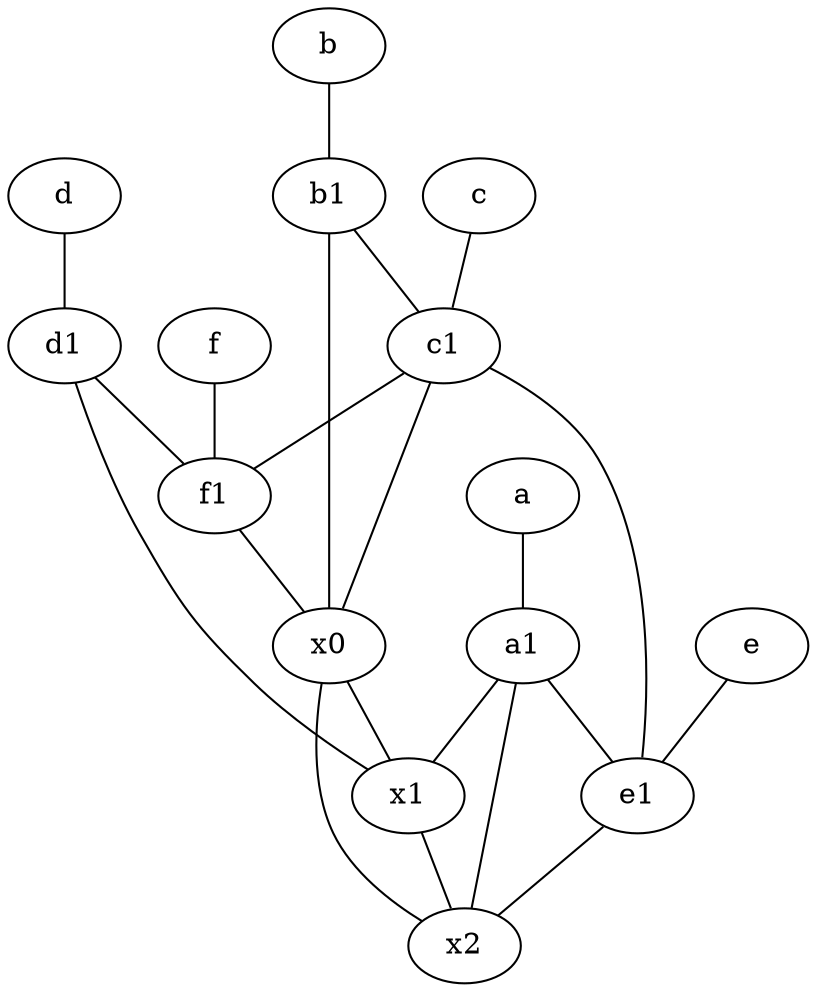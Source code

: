 graph {
	node [labelfontsize=50]
	e [labelfontsize=50 pos="7,9!"]
	x1 [labelfontsize=50]
	b1 [labelfontsize=50 pos="9,4!"]
	f [labelfontsize=50 pos="3,9!"]
	d1 [labelfontsize=50 pos="3,5!"]
	c1 [labelfontsize=50 pos="4.5,3!"]
	a1 [labelfontsize=50 pos="8,3!"]
	e1 [labelfontsize=50 pos="7,7!"]
	x2 [labelfontsize=50]
	x0 [labelfontsize=50]
	c [labelfontsize=50 pos="4.5,2!"]
	d [labelfontsize=50 pos="2,5!"]
	f1 [labelfontsize=50 pos="3,8!"]
	a [labelfontsize=50 pos="8,2!"]
	b [labelfontsize=50 pos="10,4!"]
	c1 -- x0
	c1 -- e1
	x0 -- x2
	x1 -- x2
	a1 -- e1
	e1 -- x2
	f -- f1
	a1 -- x1
	a -- a1
	f1 -- x0
	d -- d1
	a1 -- x2
	e -- e1
	b -- b1
	b1 -- x0
	c1 -- f1
	c -- c1
	b1 -- c1
	d1 -- x1
	d1 -- f1
	x0 -- x1
}

